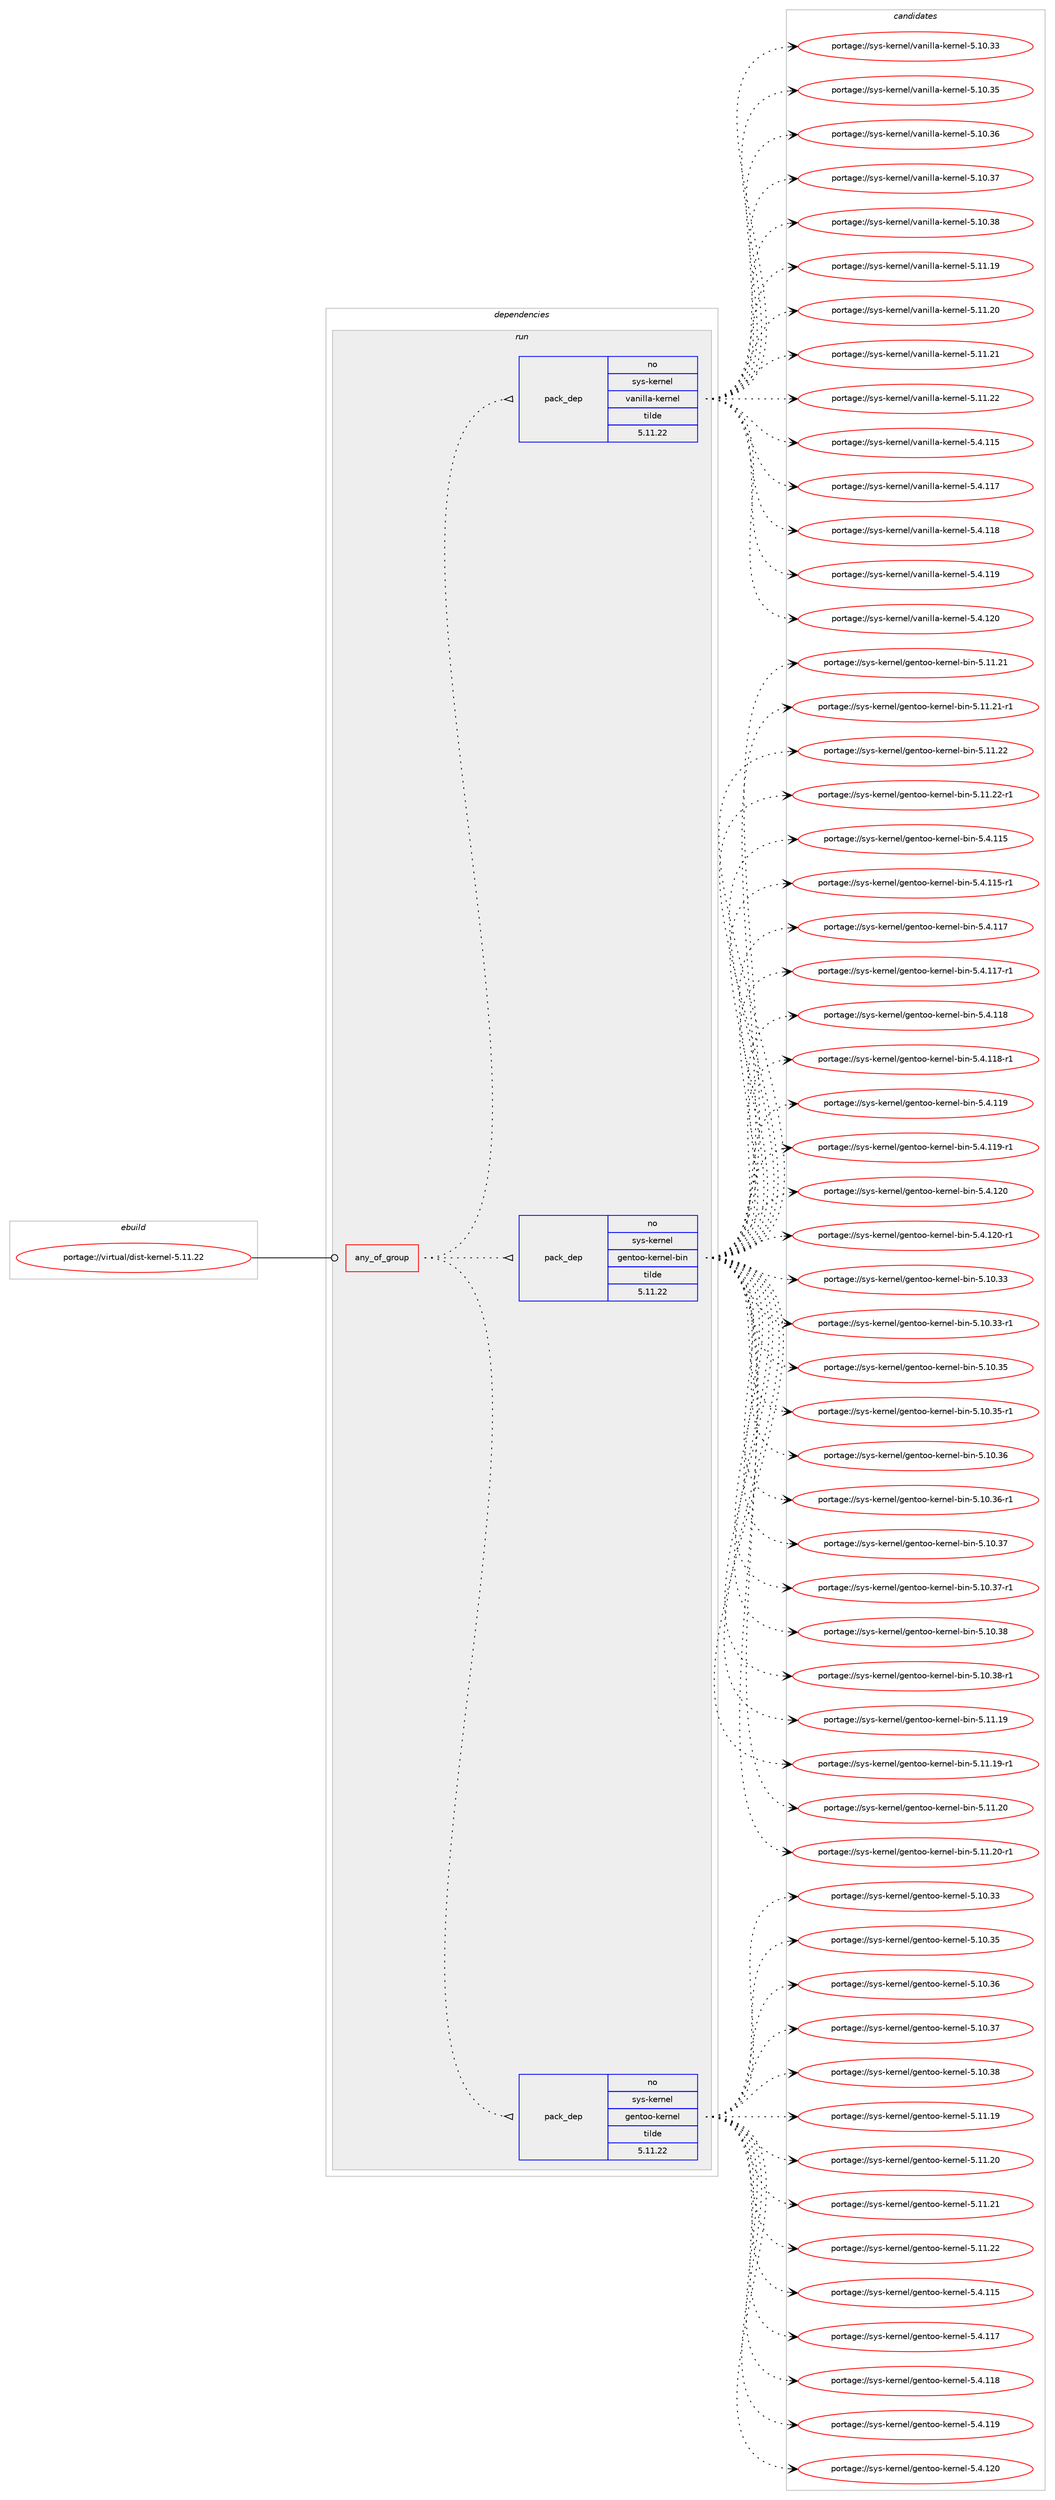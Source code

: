 digraph prolog {

# *************
# Graph options
# *************

newrank=true;
concentrate=true;
compound=true;
graph [rankdir=LR,fontname=Helvetica,fontsize=10,ranksep=1.5];#, ranksep=2.5, nodesep=0.2];
edge  [arrowhead=vee];
node  [fontname=Helvetica,fontsize=10];

# **********
# The ebuild
# **********

subgraph cluster_leftcol {
color=gray;
rank=same;
label=<<i>ebuild</i>>;
id [label="portage://virtual/dist-kernel-5.11.22", color=red, width=4, href="../virtual/dist-kernel-5.11.22.svg"];
}

# ****************
# The dependencies
# ****************

subgraph cluster_midcol {
color=gray;
label=<<i>dependencies</i>>;
subgraph cluster_compile {
fillcolor="#eeeeee";
style=filled;
label=<<i>compile</i>>;
}
subgraph cluster_compileandrun {
fillcolor="#eeeeee";
style=filled;
label=<<i>compile and run</i>>;
}
subgraph cluster_run {
fillcolor="#eeeeee";
style=filled;
label=<<i>run</i>>;
subgraph any25 {
dependency727 [label=<<TABLE BORDER="0" CELLBORDER="1" CELLSPACING="0" CELLPADDING="4"><TR><TD CELLPADDING="10">any_of_group</TD></TR></TABLE>>, shape=none, color=red];subgraph pack352 {
dependency728 [label=<<TABLE BORDER="0" CELLBORDER="1" CELLSPACING="0" CELLPADDING="4" WIDTH="220"><TR><TD ROWSPAN="6" CELLPADDING="30">pack_dep</TD></TR><TR><TD WIDTH="110">no</TD></TR><TR><TD>sys-kernel</TD></TR><TR><TD>gentoo-kernel</TD></TR><TR><TD>tilde</TD></TR><TR><TD>5.11.22</TD></TR></TABLE>>, shape=none, color=blue];
}
dependency727:e -> dependency728:w [weight=20,style="dotted",arrowhead="oinv"];
subgraph pack353 {
dependency729 [label=<<TABLE BORDER="0" CELLBORDER="1" CELLSPACING="0" CELLPADDING="4" WIDTH="220"><TR><TD ROWSPAN="6" CELLPADDING="30">pack_dep</TD></TR><TR><TD WIDTH="110">no</TD></TR><TR><TD>sys-kernel</TD></TR><TR><TD>gentoo-kernel-bin</TD></TR><TR><TD>tilde</TD></TR><TR><TD>5.11.22</TD></TR></TABLE>>, shape=none, color=blue];
}
dependency727:e -> dependency729:w [weight=20,style="dotted",arrowhead="oinv"];
subgraph pack354 {
dependency730 [label=<<TABLE BORDER="0" CELLBORDER="1" CELLSPACING="0" CELLPADDING="4" WIDTH="220"><TR><TD ROWSPAN="6" CELLPADDING="30">pack_dep</TD></TR><TR><TD WIDTH="110">no</TD></TR><TR><TD>sys-kernel</TD></TR><TR><TD>vanilla-kernel</TD></TR><TR><TD>tilde</TD></TR><TR><TD>5.11.22</TD></TR></TABLE>>, shape=none, color=blue];
}
dependency727:e -> dependency730:w [weight=20,style="dotted",arrowhead="oinv"];
}
id:e -> dependency727:w [weight=20,style="solid",arrowhead="odot"];
}
}

# **************
# The candidates
# **************

subgraph cluster_choices {
rank=same;
color=gray;
label=<<i>candidates</i>>;

subgraph choice352 {
color=black;
nodesep=1;
choice1151211154510710111411010110847103101110116111111451071011141101011084553464948465151 [label="portage://sys-kernel/gentoo-kernel-5.10.33", color=red, width=4,href="../sys-kernel/gentoo-kernel-5.10.33.svg"];
choice1151211154510710111411010110847103101110116111111451071011141101011084553464948465153 [label="portage://sys-kernel/gentoo-kernel-5.10.35", color=red, width=4,href="../sys-kernel/gentoo-kernel-5.10.35.svg"];
choice1151211154510710111411010110847103101110116111111451071011141101011084553464948465154 [label="portage://sys-kernel/gentoo-kernel-5.10.36", color=red, width=4,href="../sys-kernel/gentoo-kernel-5.10.36.svg"];
choice1151211154510710111411010110847103101110116111111451071011141101011084553464948465155 [label="portage://sys-kernel/gentoo-kernel-5.10.37", color=red, width=4,href="../sys-kernel/gentoo-kernel-5.10.37.svg"];
choice1151211154510710111411010110847103101110116111111451071011141101011084553464948465156 [label="portage://sys-kernel/gentoo-kernel-5.10.38", color=red, width=4,href="../sys-kernel/gentoo-kernel-5.10.38.svg"];
choice1151211154510710111411010110847103101110116111111451071011141101011084553464949464957 [label="portage://sys-kernel/gentoo-kernel-5.11.19", color=red, width=4,href="../sys-kernel/gentoo-kernel-5.11.19.svg"];
choice1151211154510710111411010110847103101110116111111451071011141101011084553464949465048 [label="portage://sys-kernel/gentoo-kernel-5.11.20", color=red, width=4,href="../sys-kernel/gentoo-kernel-5.11.20.svg"];
choice1151211154510710111411010110847103101110116111111451071011141101011084553464949465049 [label="portage://sys-kernel/gentoo-kernel-5.11.21", color=red, width=4,href="../sys-kernel/gentoo-kernel-5.11.21.svg"];
choice1151211154510710111411010110847103101110116111111451071011141101011084553464949465050 [label="portage://sys-kernel/gentoo-kernel-5.11.22", color=red, width=4,href="../sys-kernel/gentoo-kernel-5.11.22.svg"];
choice1151211154510710111411010110847103101110116111111451071011141101011084553465246494953 [label="portage://sys-kernel/gentoo-kernel-5.4.115", color=red, width=4,href="../sys-kernel/gentoo-kernel-5.4.115.svg"];
choice1151211154510710111411010110847103101110116111111451071011141101011084553465246494955 [label="portage://sys-kernel/gentoo-kernel-5.4.117", color=red, width=4,href="../sys-kernel/gentoo-kernel-5.4.117.svg"];
choice1151211154510710111411010110847103101110116111111451071011141101011084553465246494956 [label="portage://sys-kernel/gentoo-kernel-5.4.118", color=red, width=4,href="../sys-kernel/gentoo-kernel-5.4.118.svg"];
choice1151211154510710111411010110847103101110116111111451071011141101011084553465246494957 [label="portage://sys-kernel/gentoo-kernel-5.4.119", color=red, width=4,href="../sys-kernel/gentoo-kernel-5.4.119.svg"];
choice1151211154510710111411010110847103101110116111111451071011141101011084553465246495048 [label="portage://sys-kernel/gentoo-kernel-5.4.120", color=red, width=4,href="../sys-kernel/gentoo-kernel-5.4.120.svg"];
dependency728:e -> choice1151211154510710111411010110847103101110116111111451071011141101011084553464948465151:w [style=dotted,weight="100"];
dependency728:e -> choice1151211154510710111411010110847103101110116111111451071011141101011084553464948465153:w [style=dotted,weight="100"];
dependency728:e -> choice1151211154510710111411010110847103101110116111111451071011141101011084553464948465154:w [style=dotted,weight="100"];
dependency728:e -> choice1151211154510710111411010110847103101110116111111451071011141101011084553464948465155:w [style=dotted,weight="100"];
dependency728:e -> choice1151211154510710111411010110847103101110116111111451071011141101011084553464948465156:w [style=dotted,weight="100"];
dependency728:e -> choice1151211154510710111411010110847103101110116111111451071011141101011084553464949464957:w [style=dotted,weight="100"];
dependency728:e -> choice1151211154510710111411010110847103101110116111111451071011141101011084553464949465048:w [style=dotted,weight="100"];
dependency728:e -> choice1151211154510710111411010110847103101110116111111451071011141101011084553464949465049:w [style=dotted,weight="100"];
dependency728:e -> choice1151211154510710111411010110847103101110116111111451071011141101011084553464949465050:w [style=dotted,weight="100"];
dependency728:e -> choice1151211154510710111411010110847103101110116111111451071011141101011084553465246494953:w [style=dotted,weight="100"];
dependency728:e -> choice1151211154510710111411010110847103101110116111111451071011141101011084553465246494955:w [style=dotted,weight="100"];
dependency728:e -> choice1151211154510710111411010110847103101110116111111451071011141101011084553465246494956:w [style=dotted,weight="100"];
dependency728:e -> choice1151211154510710111411010110847103101110116111111451071011141101011084553465246494957:w [style=dotted,weight="100"];
dependency728:e -> choice1151211154510710111411010110847103101110116111111451071011141101011084553465246495048:w [style=dotted,weight="100"];
}
subgraph choice353 {
color=black;
nodesep=1;
choice11512111545107101114110101108471031011101161111114510710111411010110845981051104553464948465151 [label="portage://sys-kernel/gentoo-kernel-bin-5.10.33", color=red, width=4,href="../sys-kernel/gentoo-kernel-bin-5.10.33.svg"];
choice115121115451071011141101011084710310111011611111145107101114110101108459810511045534649484651514511449 [label="portage://sys-kernel/gentoo-kernel-bin-5.10.33-r1", color=red, width=4,href="../sys-kernel/gentoo-kernel-bin-5.10.33-r1.svg"];
choice11512111545107101114110101108471031011101161111114510710111411010110845981051104553464948465153 [label="portage://sys-kernel/gentoo-kernel-bin-5.10.35", color=red, width=4,href="../sys-kernel/gentoo-kernel-bin-5.10.35.svg"];
choice115121115451071011141101011084710310111011611111145107101114110101108459810511045534649484651534511449 [label="portage://sys-kernel/gentoo-kernel-bin-5.10.35-r1", color=red, width=4,href="../sys-kernel/gentoo-kernel-bin-5.10.35-r1.svg"];
choice11512111545107101114110101108471031011101161111114510710111411010110845981051104553464948465154 [label="portage://sys-kernel/gentoo-kernel-bin-5.10.36", color=red, width=4,href="../sys-kernel/gentoo-kernel-bin-5.10.36.svg"];
choice115121115451071011141101011084710310111011611111145107101114110101108459810511045534649484651544511449 [label="portage://sys-kernel/gentoo-kernel-bin-5.10.36-r1", color=red, width=4,href="../sys-kernel/gentoo-kernel-bin-5.10.36-r1.svg"];
choice11512111545107101114110101108471031011101161111114510710111411010110845981051104553464948465155 [label="portage://sys-kernel/gentoo-kernel-bin-5.10.37", color=red, width=4,href="../sys-kernel/gentoo-kernel-bin-5.10.37.svg"];
choice115121115451071011141101011084710310111011611111145107101114110101108459810511045534649484651554511449 [label="portage://sys-kernel/gentoo-kernel-bin-5.10.37-r1", color=red, width=4,href="../sys-kernel/gentoo-kernel-bin-5.10.37-r1.svg"];
choice11512111545107101114110101108471031011101161111114510710111411010110845981051104553464948465156 [label="portage://sys-kernel/gentoo-kernel-bin-5.10.38", color=red, width=4,href="../sys-kernel/gentoo-kernel-bin-5.10.38.svg"];
choice115121115451071011141101011084710310111011611111145107101114110101108459810511045534649484651564511449 [label="portage://sys-kernel/gentoo-kernel-bin-5.10.38-r1", color=red, width=4,href="../sys-kernel/gentoo-kernel-bin-5.10.38-r1.svg"];
choice11512111545107101114110101108471031011101161111114510710111411010110845981051104553464949464957 [label="portage://sys-kernel/gentoo-kernel-bin-5.11.19", color=red, width=4,href="../sys-kernel/gentoo-kernel-bin-5.11.19.svg"];
choice115121115451071011141101011084710310111011611111145107101114110101108459810511045534649494649574511449 [label="portage://sys-kernel/gentoo-kernel-bin-5.11.19-r1", color=red, width=4,href="../sys-kernel/gentoo-kernel-bin-5.11.19-r1.svg"];
choice11512111545107101114110101108471031011101161111114510710111411010110845981051104553464949465048 [label="portage://sys-kernel/gentoo-kernel-bin-5.11.20", color=red, width=4,href="../sys-kernel/gentoo-kernel-bin-5.11.20.svg"];
choice115121115451071011141101011084710310111011611111145107101114110101108459810511045534649494650484511449 [label="portage://sys-kernel/gentoo-kernel-bin-5.11.20-r1", color=red, width=4,href="../sys-kernel/gentoo-kernel-bin-5.11.20-r1.svg"];
choice11512111545107101114110101108471031011101161111114510710111411010110845981051104553464949465049 [label="portage://sys-kernel/gentoo-kernel-bin-5.11.21", color=red, width=4,href="../sys-kernel/gentoo-kernel-bin-5.11.21.svg"];
choice115121115451071011141101011084710310111011611111145107101114110101108459810511045534649494650494511449 [label="portage://sys-kernel/gentoo-kernel-bin-5.11.21-r1", color=red, width=4,href="../sys-kernel/gentoo-kernel-bin-5.11.21-r1.svg"];
choice11512111545107101114110101108471031011101161111114510710111411010110845981051104553464949465050 [label="portage://sys-kernel/gentoo-kernel-bin-5.11.22", color=red, width=4,href="../sys-kernel/gentoo-kernel-bin-5.11.22.svg"];
choice115121115451071011141101011084710310111011611111145107101114110101108459810511045534649494650504511449 [label="portage://sys-kernel/gentoo-kernel-bin-5.11.22-r1", color=red, width=4,href="../sys-kernel/gentoo-kernel-bin-5.11.22-r1.svg"];
choice11512111545107101114110101108471031011101161111114510710111411010110845981051104553465246494953 [label="portage://sys-kernel/gentoo-kernel-bin-5.4.115", color=red, width=4,href="../sys-kernel/gentoo-kernel-bin-5.4.115.svg"];
choice115121115451071011141101011084710310111011611111145107101114110101108459810511045534652464949534511449 [label="portage://sys-kernel/gentoo-kernel-bin-5.4.115-r1", color=red, width=4,href="../sys-kernel/gentoo-kernel-bin-5.4.115-r1.svg"];
choice11512111545107101114110101108471031011101161111114510710111411010110845981051104553465246494955 [label="portage://sys-kernel/gentoo-kernel-bin-5.4.117", color=red, width=4,href="../sys-kernel/gentoo-kernel-bin-5.4.117.svg"];
choice115121115451071011141101011084710310111011611111145107101114110101108459810511045534652464949554511449 [label="portage://sys-kernel/gentoo-kernel-bin-5.4.117-r1", color=red, width=4,href="../sys-kernel/gentoo-kernel-bin-5.4.117-r1.svg"];
choice11512111545107101114110101108471031011101161111114510710111411010110845981051104553465246494956 [label="portage://sys-kernel/gentoo-kernel-bin-5.4.118", color=red, width=4,href="../sys-kernel/gentoo-kernel-bin-5.4.118.svg"];
choice115121115451071011141101011084710310111011611111145107101114110101108459810511045534652464949564511449 [label="portage://sys-kernel/gentoo-kernel-bin-5.4.118-r1", color=red, width=4,href="../sys-kernel/gentoo-kernel-bin-5.4.118-r1.svg"];
choice11512111545107101114110101108471031011101161111114510710111411010110845981051104553465246494957 [label="portage://sys-kernel/gentoo-kernel-bin-5.4.119", color=red, width=4,href="../sys-kernel/gentoo-kernel-bin-5.4.119.svg"];
choice115121115451071011141101011084710310111011611111145107101114110101108459810511045534652464949574511449 [label="portage://sys-kernel/gentoo-kernel-bin-5.4.119-r1", color=red, width=4,href="../sys-kernel/gentoo-kernel-bin-5.4.119-r1.svg"];
choice11512111545107101114110101108471031011101161111114510710111411010110845981051104553465246495048 [label="portage://sys-kernel/gentoo-kernel-bin-5.4.120", color=red, width=4,href="../sys-kernel/gentoo-kernel-bin-5.4.120.svg"];
choice115121115451071011141101011084710310111011611111145107101114110101108459810511045534652464950484511449 [label="portage://sys-kernel/gentoo-kernel-bin-5.4.120-r1", color=red, width=4,href="../sys-kernel/gentoo-kernel-bin-5.4.120-r1.svg"];
dependency729:e -> choice11512111545107101114110101108471031011101161111114510710111411010110845981051104553464948465151:w [style=dotted,weight="100"];
dependency729:e -> choice115121115451071011141101011084710310111011611111145107101114110101108459810511045534649484651514511449:w [style=dotted,weight="100"];
dependency729:e -> choice11512111545107101114110101108471031011101161111114510710111411010110845981051104553464948465153:w [style=dotted,weight="100"];
dependency729:e -> choice115121115451071011141101011084710310111011611111145107101114110101108459810511045534649484651534511449:w [style=dotted,weight="100"];
dependency729:e -> choice11512111545107101114110101108471031011101161111114510710111411010110845981051104553464948465154:w [style=dotted,weight="100"];
dependency729:e -> choice115121115451071011141101011084710310111011611111145107101114110101108459810511045534649484651544511449:w [style=dotted,weight="100"];
dependency729:e -> choice11512111545107101114110101108471031011101161111114510710111411010110845981051104553464948465155:w [style=dotted,weight="100"];
dependency729:e -> choice115121115451071011141101011084710310111011611111145107101114110101108459810511045534649484651554511449:w [style=dotted,weight="100"];
dependency729:e -> choice11512111545107101114110101108471031011101161111114510710111411010110845981051104553464948465156:w [style=dotted,weight="100"];
dependency729:e -> choice115121115451071011141101011084710310111011611111145107101114110101108459810511045534649484651564511449:w [style=dotted,weight="100"];
dependency729:e -> choice11512111545107101114110101108471031011101161111114510710111411010110845981051104553464949464957:w [style=dotted,weight="100"];
dependency729:e -> choice115121115451071011141101011084710310111011611111145107101114110101108459810511045534649494649574511449:w [style=dotted,weight="100"];
dependency729:e -> choice11512111545107101114110101108471031011101161111114510710111411010110845981051104553464949465048:w [style=dotted,weight="100"];
dependency729:e -> choice115121115451071011141101011084710310111011611111145107101114110101108459810511045534649494650484511449:w [style=dotted,weight="100"];
dependency729:e -> choice11512111545107101114110101108471031011101161111114510710111411010110845981051104553464949465049:w [style=dotted,weight="100"];
dependency729:e -> choice115121115451071011141101011084710310111011611111145107101114110101108459810511045534649494650494511449:w [style=dotted,weight="100"];
dependency729:e -> choice11512111545107101114110101108471031011101161111114510710111411010110845981051104553464949465050:w [style=dotted,weight="100"];
dependency729:e -> choice115121115451071011141101011084710310111011611111145107101114110101108459810511045534649494650504511449:w [style=dotted,weight="100"];
dependency729:e -> choice11512111545107101114110101108471031011101161111114510710111411010110845981051104553465246494953:w [style=dotted,weight="100"];
dependency729:e -> choice115121115451071011141101011084710310111011611111145107101114110101108459810511045534652464949534511449:w [style=dotted,weight="100"];
dependency729:e -> choice11512111545107101114110101108471031011101161111114510710111411010110845981051104553465246494955:w [style=dotted,weight="100"];
dependency729:e -> choice115121115451071011141101011084710310111011611111145107101114110101108459810511045534652464949554511449:w [style=dotted,weight="100"];
dependency729:e -> choice11512111545107101114110101108471031011101161111114510710111411010110845981051104553465246494956:w [style=dotted,weight="100"];
dependency729:e -> choice115121115451071011141101011084710310111011611111145107101114110101108459810511045534652464949564511449:w [style=dotted,weight="100"];
dependency729:e -> choice11512111545107101114110101108471031011101161111114510710111411010110845981051104553465246494957:w [style=dotted,weight="100"];
dependency729:e -> choice115121115451071011141101011084710310111011611111145107101114110101108459810511045534652464949574511449:w [style=dotted,weight="100"];
dependency729:e -> choice11512111545107101114110101108471031011101161111114510710111411010110845981051104553465246495048:w [style=dotted,weight="100"];
dependency729:e -> choice115121115451071011141101011084710310111011611111145107101114110101108459810511045534652464950484511449:w [style=dotted,weight="100"];
}
subgraph choice354 {
color=black;
nodesep=1;
choice11512111545107101114110101108471189711010510810897451071011141101011084553464948465151 [label="portage://sys-kernel/vanilla-kernel-5.10.33", color=red, width=4,href="../sys-kernel/vanilla-kernel-5.10.33.svg"];
choice11512111545107101114110101108471189711010510810897451071011141101011084553464948465153 [label="portage://sys-kernel/vanilla-kernel-5.10.35", color=red, width=4,href="../sys-kernel/vanilla-kernel-5.10.35.svg"];
choice11512111545107101114110101108471189711010510810897451071011141101011084553464948465154 [label="portage://sys-kernel/vanilla-kernel-5.10.36", color=red, width=4,href="../sys-kernel/vanilla-kernel-5.10.36.svg"];
choice11512111545107101114110101108471189711010510810897451071011141101011084553464948465155 [label="portage://sys-kernel/vanilla-kernel-5.10.37", color=red, width=4,href="../sys-kernel/vanilla-kernel-5.10.37.svg"];
choice11512111545107101114110101108471189711010510810897451071011141101011084553464948465156 [label="portage://sys-kernel/vanilla-kernel-5.10.38", color=red, width=4,href="../sys-kernel/vanilla-kernel-5.10.38.svg"];
choice11512111545107101114110101108471189711010510810897451071011141101011084553464949464957 [label="portage://sys-kernel/vanilla-kernel-5.11.19", color=red, width=4,href="../sys-kernel/vanilla-kernel-5.11.19.svg"];
choice11512111545107101114110101108471189711010510810897451071011141101011084553464949465048 [label="portage://sys-kernel/vanilla-kernel-5.11.20", color=red, width=4,href="../sys-kernel/vanilla-kernel-5.11.20.svg"];
choice11512111545107101114110101108471189711010510810897451071011141101011084553464949465049 [label="portage://sys-kernel/vanilla-kernel-5.11.21", color=red, width=4,href="../sys-kernel/vanilla-kernel-5.11.21.svg"];
choice11512111545107101114110101108471189711010510810897451071011141101011084553464949465050 [label="portage://sys-kernel/vanilla-kernel-5.11.22", color=red, width=4,href="../sys-kernel/vanilla-kernel-5.11.22.svg"];
choice11512111545107101114110101108471189711010510810897451071011141101011084553465246494953 [label="portage://sys-kernel/vanilla-kernel-5.4.115", color=red, width=4,href="../sys-kernel/vanilla-kernel-5.4.115.svg"];
choice11512111545107101114110101108471189711010510810897451071011141101011084553465246494955 [label="portage://sys-kernel/vanilla-kernel-5.4.117", color=red, width=4,href="../sys-kernel/vanilla-kernel-5.4.117.svg"];
choice11512111545107101114110101108471189711010510810897451071011141101011084553465246494956 [label="portage://sys-kernel/vanilla-kernel-5.4.118", color=red, width=4,href="../sys-kernel/vanilla-kernel-5.4.118.svg"];
choice11512111545107101114110101108471189711010510810897451071011141101011084553465246494957 [label="portage://sys-kernel/vanilla-kernel-5.4.119", color=red, width=4,href="../sys-kernel/vanilla-kernel-5.4.119.svg"];
choice11512111545107101114110101108471189711010510810897451071011141101011084553465246495048 [label="portage://sys-kernel/vanilla-kernel-5.4.120", color=red, width=4,href="../sys-kernel/vanilla-kernel-5.4.120.svg"];
dependency730:e -> choice11512111545107101114110101108471189711010510810897451071011141101011084553464948465151:w [style=dotted,weight="100"];
dependency730:e -> choice11512111545107101114110101108471189711010510810897451071011141101011084553464948465153:w [style=dotted,weight="100"];
dependency730:e -> choice11512111545107101114110101108471189711010510810897451071011141101011084553464948465154:w [style=dotted,weight="100"];
dependency730:e -> choice11512111545107101114110101108471189711010510810897451071011141101011084553464948465155:w [style=dotted,weight="100"];
dependency730:e -> choice11512111545107101114110101108471189711010510810897451071011141101011084553464948465156:w [style=dotted,weight="100"];
dependency730:e -> choice11512111545107101114110101108471189711010510810897451071011141101011084553464949464957:w [style=dotted,weight="100"];
dependency730:e -> choice11512111545107101114110101108471189711010510810897451071011141101011084553464949465048:w [style=dotted,weight="100"];
dependency730:e -> choice11512111545107101114110101108471189711010510810897451071011141101011084553464949465049:w [style=dotted,weight="100"];
dependency730:e -> choice11512111545107101114110101108471189711010510810897451071011141101011084553464949465050:w [style=dotted,weight="100"];
dependency730:e -> choice11512111545107101114110101108471189711010510810897451071011141101011084553465246494953:w [style=dotted,weight="100"];
dependency730:e -> choice11512111545107101114110101108471189711010510810897451071011141101011084553465246494955:w [style=dotted,weight="100"];
dependency730:e -> choice11512111545107101114110101108471189711010510810897451071011141101011084553465246494956:w [style=dotted,weight="100"];
dependency730:e -> choice11512111545107101114110101108471189711010510810897451071011141101011084553465246494957:w [style=dotted,weight="100"];
dependency730:e -> choice11512111545107101114110101108471189711010510810897451071011141101011084553465246495048:w [style=dotted,weight="100"];
}
}

}
